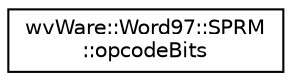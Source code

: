 digraph "类继承关系图"
{
  edge [fontname="Helvetica",fontsize="10",labelfontname="Helvetica",labelfontsize="10"];
  node [fontname="Helvetica",fontsize="10",shape=record];
  rankdir="LR";
  Node0 [label="wvWare::Word97::SPRM\l::opcodeBits",height=0.2,width=0.4,color="black", fillcolor="white", style="filled",URL="$structwv_ware_1_1_word97_1_1_s_p_r_m_1_1opcode_bits.html"];
}
